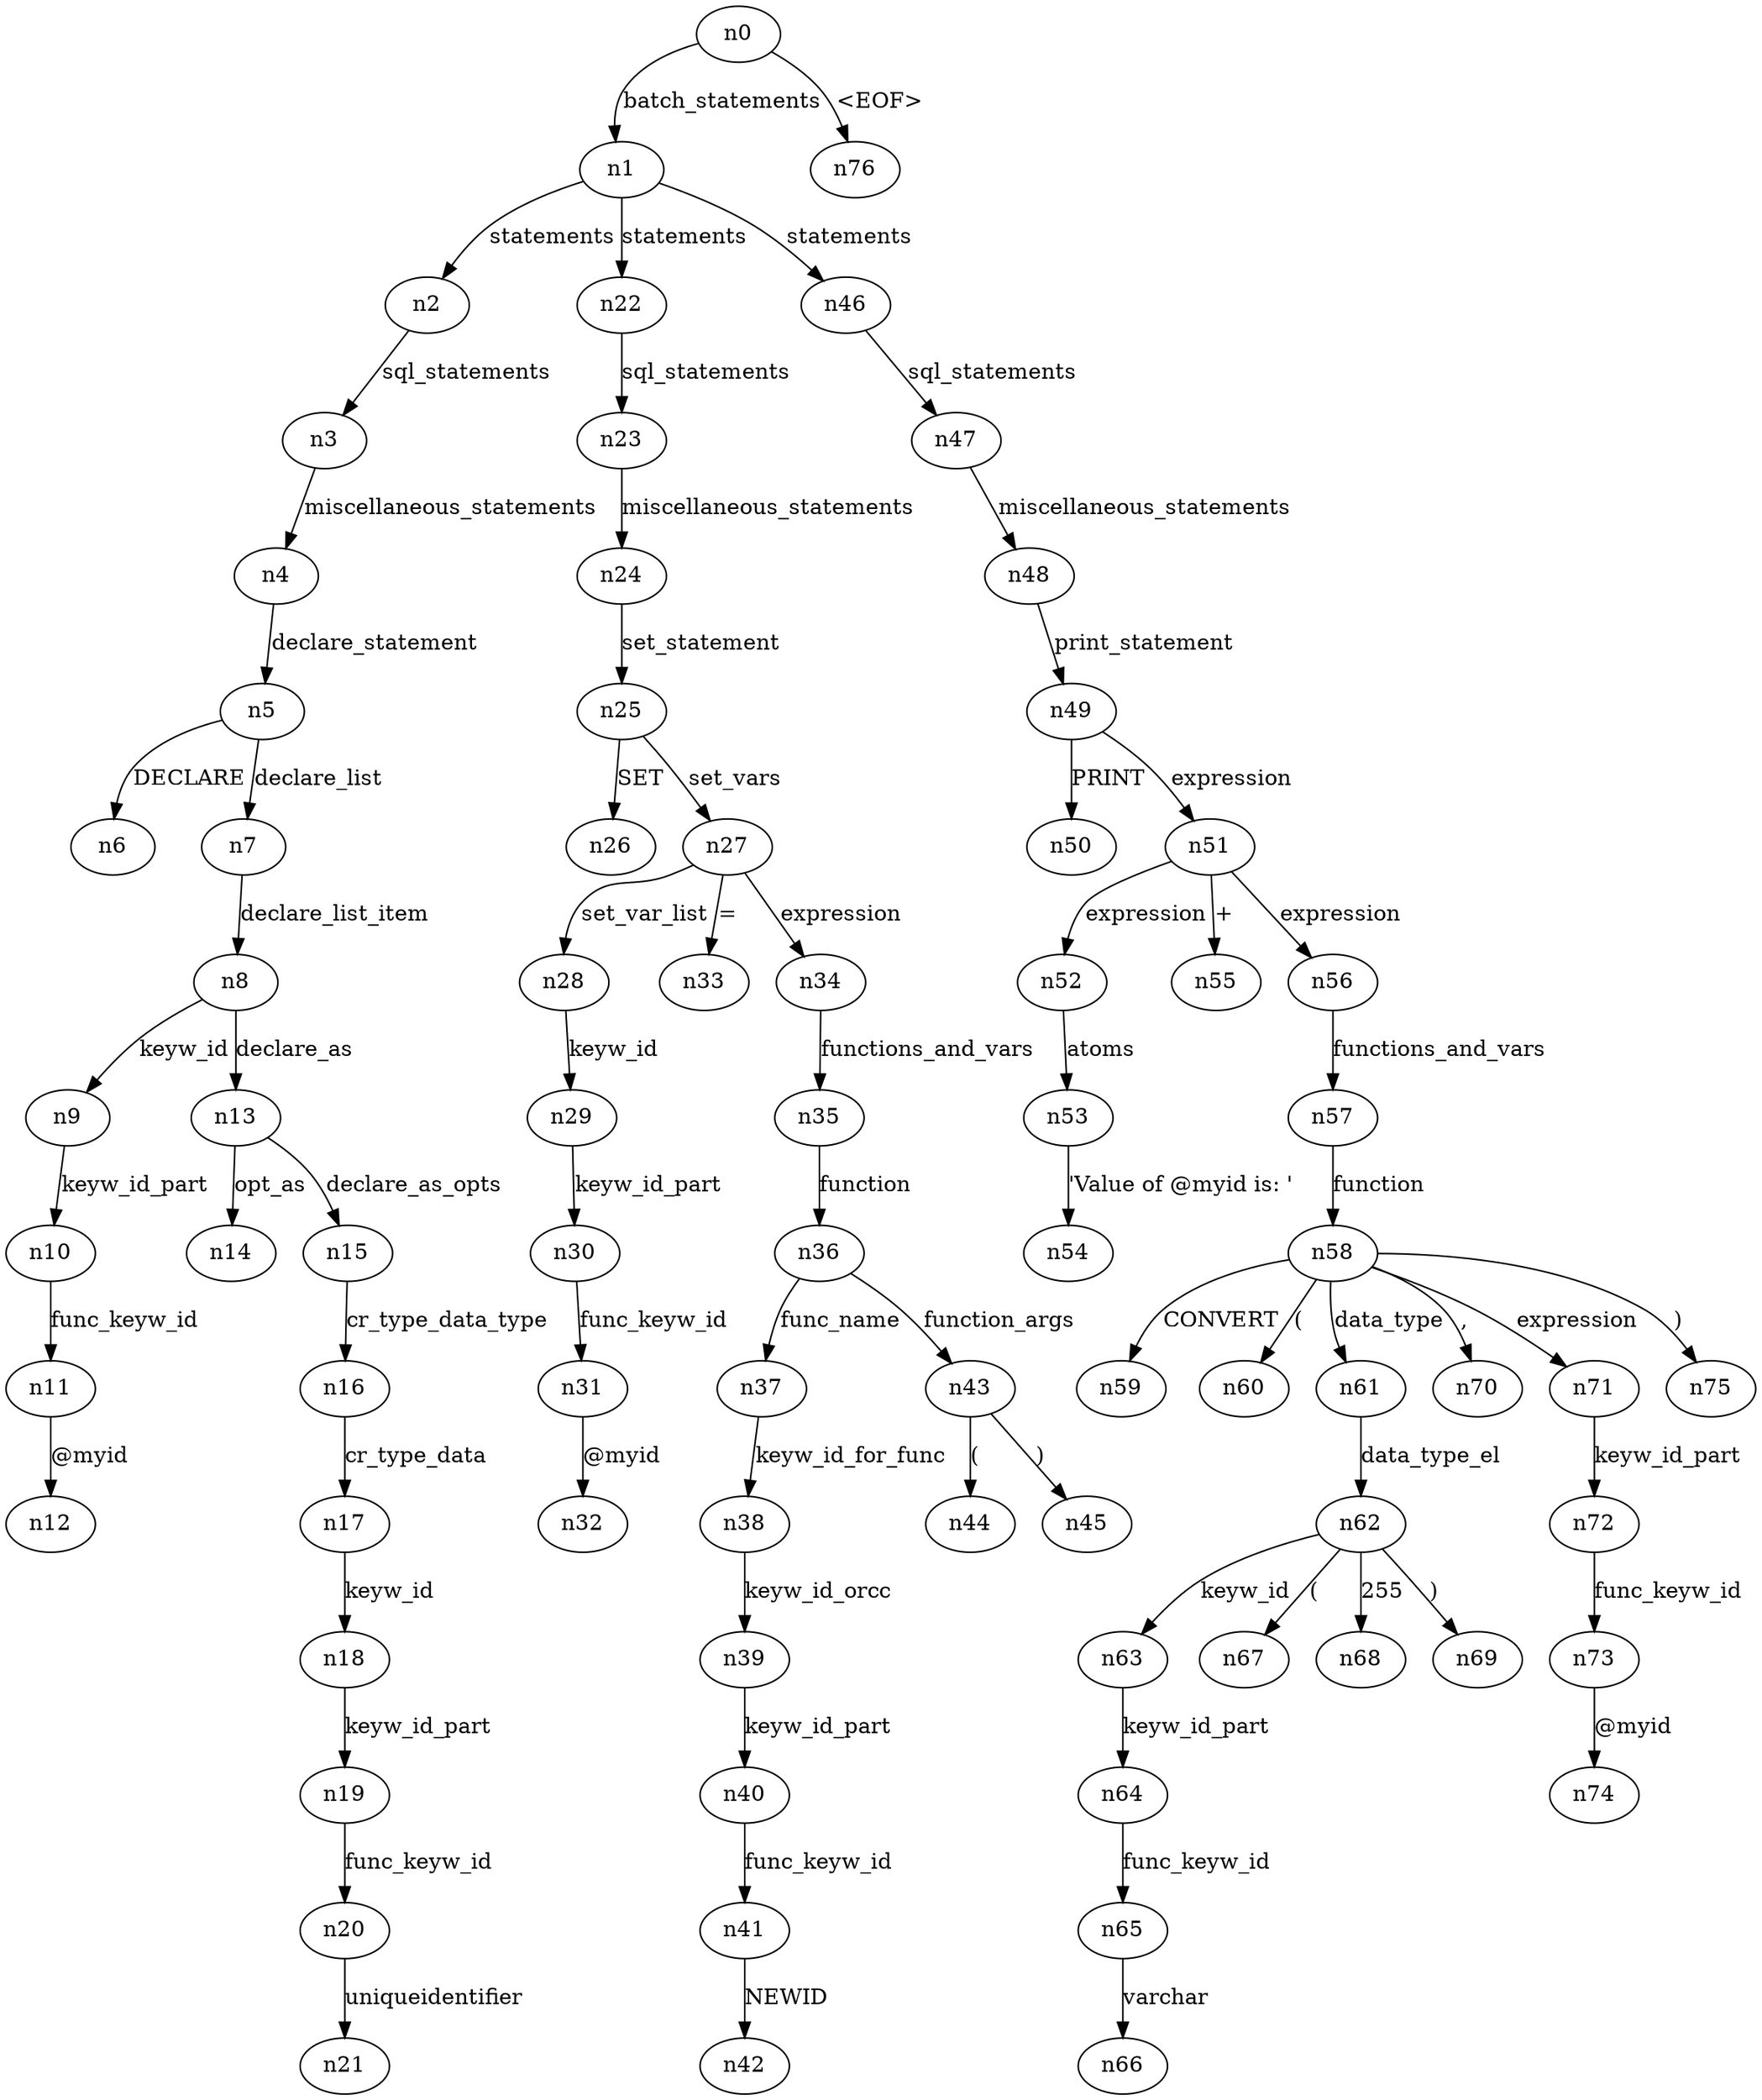 digraph ParseTree {
  n0 -> n1 [label="batch_statements"];
  n1 -> n2 [label="statements"];
  n2 -> n3 [label="sql_statements"];
  n3 -> n4 [label="miscellaneous_statements"];
  n4 -> n5 [label="declare_statement"];
  n5 -> n6 [label="DECLARE"];
  n5 -> n7 [label="declare_list"];
  n7 -> n8 [label="declare_list_item"];
  n8 -> n9 [label="keyw_id"];
  n9 -> n10 [label="keyw_id_part"];
  n10 -> n11 [label="func_keyw_id"];
  n11 -> n12 [label="@myid"];
  n8 -> n13 [label="declare_as"];
  n13 -> n14 [label="opt_as"];
  n13 -> n15 [label="declare_as_opts"];
  n15 -> n16 [label="cr_type_data_type"];
  n16 -> n17 [label="cr_type_data"];
  n17 -> n18 [label="keyw_id"];
  n18 -> n19 [label="keyw_id_part"];
  n19 -> n20 [label="func_keyw_id"];
  n20 -> n21 [label="uniqueidentifier"];
  n1 -> n22 [label="statements"];
  n22 -> n23 [label="sql_statements"];
  n23 -> n24 [label="miscellaneous_statements"];
  n24 -> n25 [label="set_statement"];
  n25 -> n26 [label="SET"];
  n25 -> n27 [label="set_vars"];
  n27 -> n28 [label="set_var_list"];
  n28 -> n29 [label="keyw_id"];
  n29 -> n30 [label="keyw_id_part"];
  n30 -> n31 [label="func_keyw_id"];
  n31 -> n32 [label="@myid"];
  n27 -> n33 [label="="];
  n27 -> n34 [label="expression"];
  n34 -> n35 [label="functions_and_vars"];
  n35 -> n36 [label="function"];
  n36 -> n37 [label="func_name"];
  n37 -> n38 [label="keyw_id_for_func"];
  n38 -> n39 [label="keyw_id_orcc"];
  n39 -> n40 [label="keyw_id_part"];
  n40 -> n41 [label="func_keyw_id"];
  n41 -> n42 [label="NEWID"];
  n36 -> n43 [label="function_args"];
  n43 -> n44 [label="("];
  n43 -> n45 [label=")"];
  n1 -> n46 [label="statements"];
  n46 -> n47 [label="sql_statements"];
  n47 -> n48 [label="miscellaneous_statements"];
  n48 -> n49 [label="print_statement"];
  n49 -> n50 [label="PRINT"];
  n49 -> n51 [label="expression"];
  n51 -> n52 [label="expression"];
  n52 -> n53 [label="atoms"];
  n53 -> n54 [label="'Value of @myid is: '"];
  n51 -> n55 [label="+"];
  n51 -> n56 [label="expression"];
  n56 -> n57 [label="functions_and_vars"];
  n57 -> n58 [label="function"];
  n58 -> n59 [label="CONVERT"];
  n58 -> n60 [label="("];
  n58 -> n61 [label="data_type"];
  n61 -> n62 [label="data_type_el"];
  n62 -> n63 [label="keyw_id"];
  n63 -> n64 [label="keyw_id_part"];
  n64 -> n65 [label="func_keyw_id"];
  n65 -> n66 [label="varchar"];
  n62 -> n67 [label="("];
  n62 -> n68 [label="255"];
  n62 -> n69 [label=")"];
  n58 -> n70 [label=","];
  n58 -> n71 [label="expression"];
  n71 -> n72 [label="keyw_id_part"];
  n72 -> n73 [label="func_keyw_id"];
  n73 -> n74 [label="@myid"];
  n58 -> n75 [label=")"];
  n0 -> n76 [label="<EOF>"];
}
